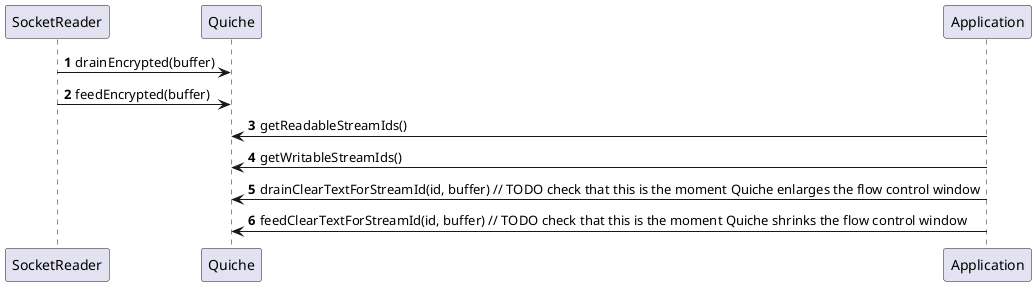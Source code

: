 @startuml
'https://plantuml.com/sequence-diagram

autonumber

SocketReader -> Quiche: drainEncrypted(buffer)
SocketReader -> Quiche: feedEncrypted(buffer)

Application -> Quiche: getReadableStreamIds()
Application -> Quiche: getWritableStreamIds()
Application -> Quiche: drainClearTextForStreamId(id, buffer) // TODO check that this is the moment Quiche enlarges the flow control window
Application -> Quiche: feedClearTextForStreamId(id, buffer) // TODO check that this is the moment Quiche shrinks the flow control window

@enduml